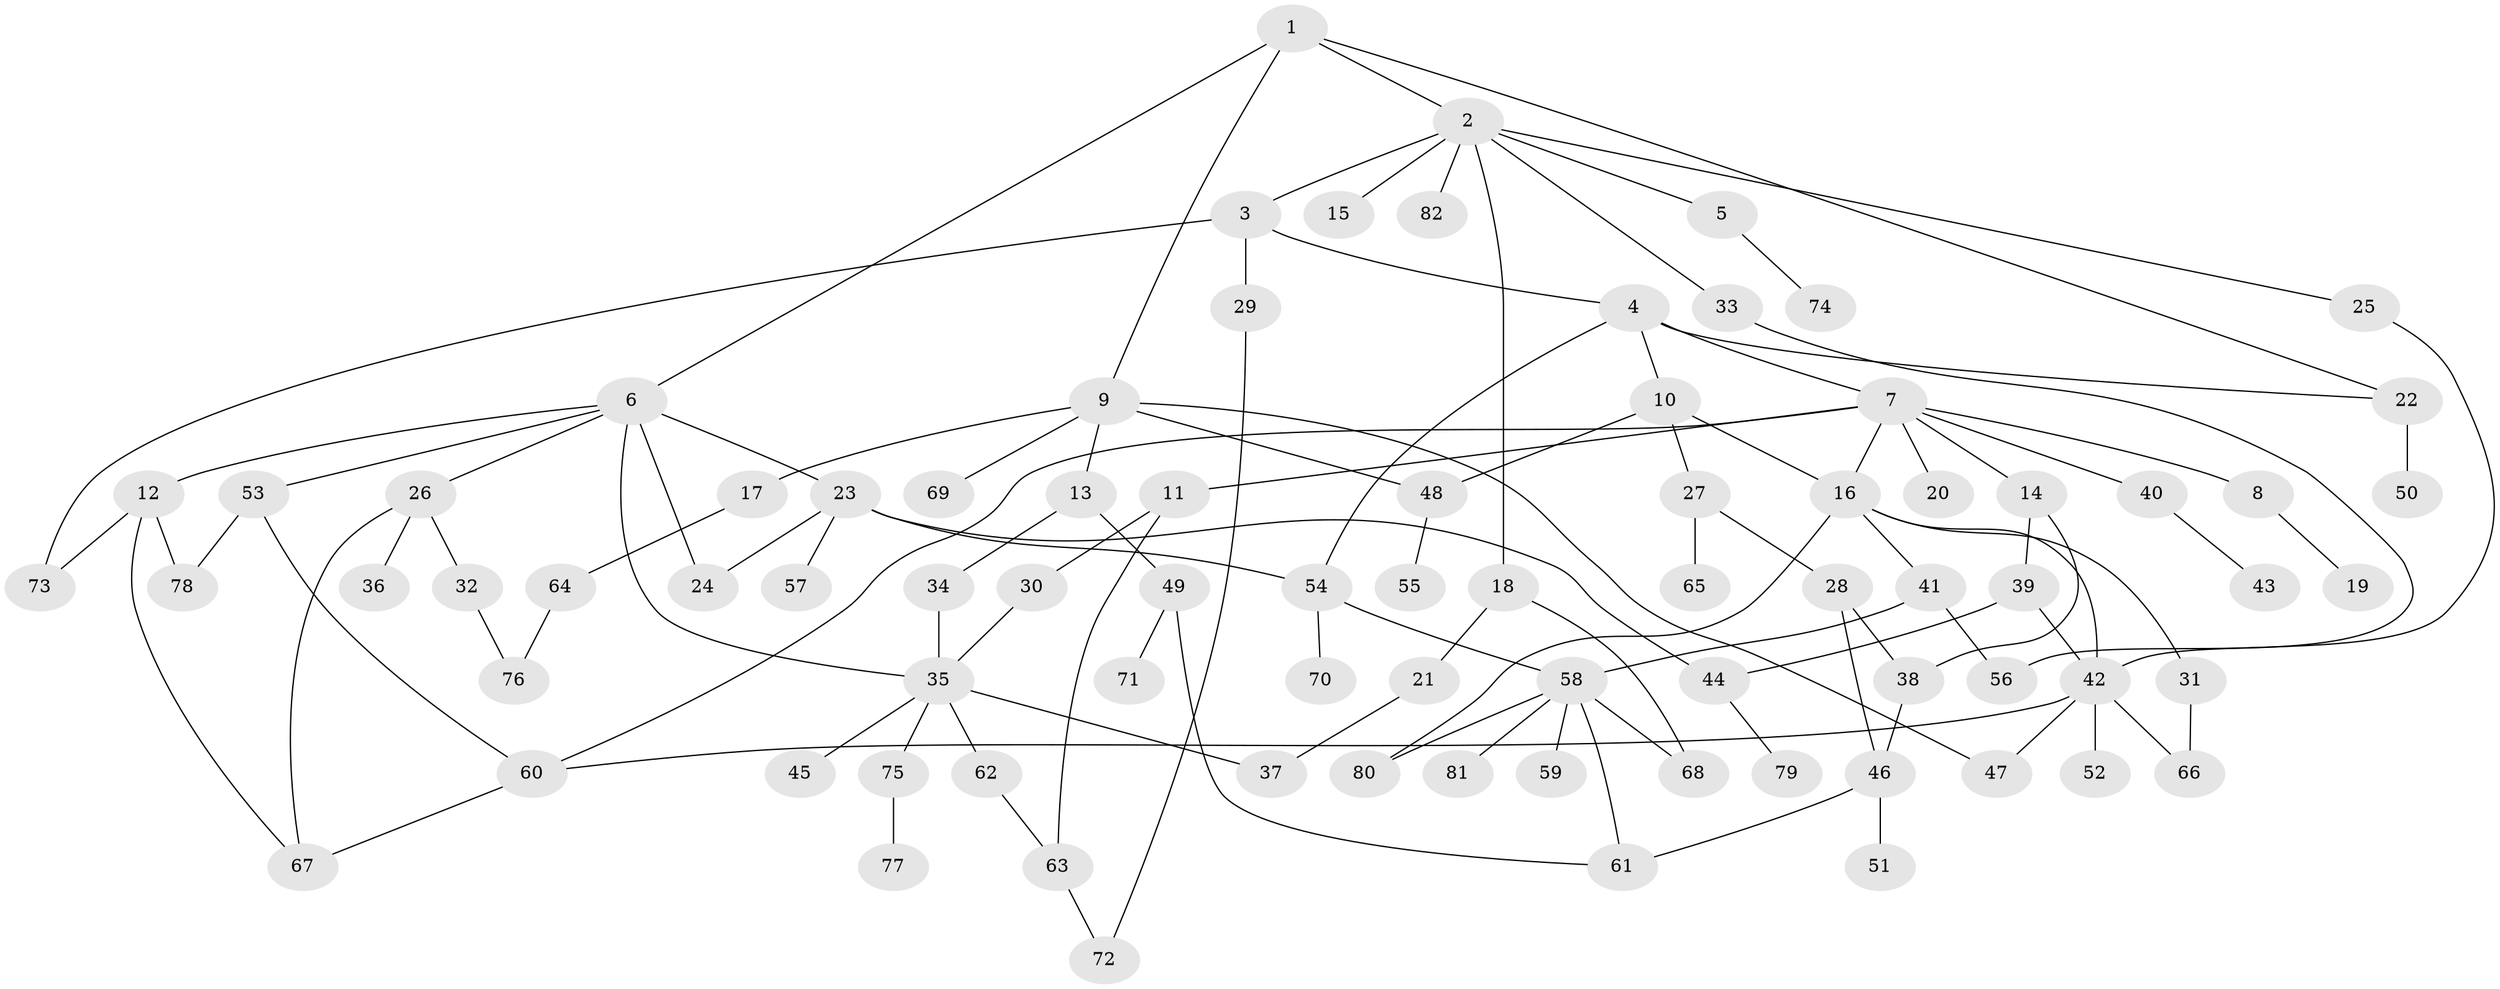// Generated by graph-tools (version 1.1) at 2025/34/03/09/25 02:34:07]
// undirected, 82 vertices, 111 edges
graph export_dot {
graph [start="1"]
  node [color=gray90,style=filled];
  1;
  2;
  3;
  4;
  5;
  6;
  7;
  8;
  9;
  10;
  11;
  12;
  13;
  14;
  15;
  16;
  17;
  18;
  19;
  20;
  21;
  22;
  23;
  24;
  25;
  26;
  27;
  28;
  29;
  30;
  31;
  32;
  33;
  34;
  35;
  36;
  37;
  38;
  39;
  40;
  41;
  42;
  43;
  44;
  45;
  46;
  47;
  48;
  49;
  50;
  51;
  52;
  53;
  54;
  55;
  56;
  57;
  58;
  59;
  60;
  61;
  62;
  63;
  64;
  65;
  66;
  67;
  68;
  69;
  70;
  71;
  72;
  73;
  74;
  75;
  76;
  77;
  78;
  79;
  80;
  81;
  82;
  1 -- 2;
  1 -- 6;
  1 -- 9;
  1 -- 22;
  2 -- 3;
  2 -- 5;
  2 -- 15;
  2 -- 18;
  2 -- 25;
  2 -- 33;
  2 -- 82;
  3 -- 4;
  3 -- 29;
  3 -- 73;
  4 -- 7;
  4 -- 10;
  4 -- 22;
  4 -- 54;
  5 -- 74;
  6 -- 12;
  6 -- 23;
  6 -- 24;
  6 -- 26;
  6 -- 53;
  6 -- 35;
  7 -- 8;
  7 -- 11;
  7 -- 14;
  7 -- 20;
  7 -- 40;
  7 -- 60;
  7 -- 16;
  8 -- 19;
  9 -- 13;
  9 -- 17;
  9 -- 47;
  9 -- 48;
  9 -- 69;
  10 -- 16;
  10 -- 27;
  10 -- 48;
  11 -- 30;
  11 -- 63;
  12 -- 73;
  12 -- 67;
  12 -- 78;
  13 -- 34;
  13 -- 49;
  14 -- 39;
  14 -- 38;
  16 -- 31;
  16 -- 41;
  16 -- 80;
  16 -- 42;
  17 -- 64;
  18 -- 21;
  18 -- 68;
  21 -- 37;
  22 -- 50;
  23 -- 44;
  23 -- 57;
  23 -- 54;
  23 -- 24;
  25 -- 42;
  26 -- 32;
  26 -- 36;
  26 -- 67;
  27 -- 28;
  27 -- 65;
  28 -- 38;
  28 -- 46;
  29 -- 72;
  30 -- 35;
  31 -- 66;
  32 -- 76;
  33 -- 56;
  34 -- 35;
  35 -- 37;
  35 -- 45;
  35 -- 62;
  35 -- 75;
  38 -- 46;
  39 -- 42;
  39 -- 44;
  40 -- 43;
  41 -- 56;
  41 -- 58;
  42 -- 52;
  42 -- 66;
  42 -- 60;
  42 -- 47;
  44 -- 79;
  46 -- 51;
  46 -- 61;
  48 -- 55;
  49 -- 71;
  49 -- 61;
  53 -- 78;
  53 -- 60;
  54 -- 70;
  54 -- 58;
  58 -- 59;
  58 -- 68;
  58 -- 81;
  58 -- 61;
  58 -- 80;
  60 -- 67;
  62 -- 63;
  63 -- 72;
  64 -- 76;
  75 -- 77;
}
